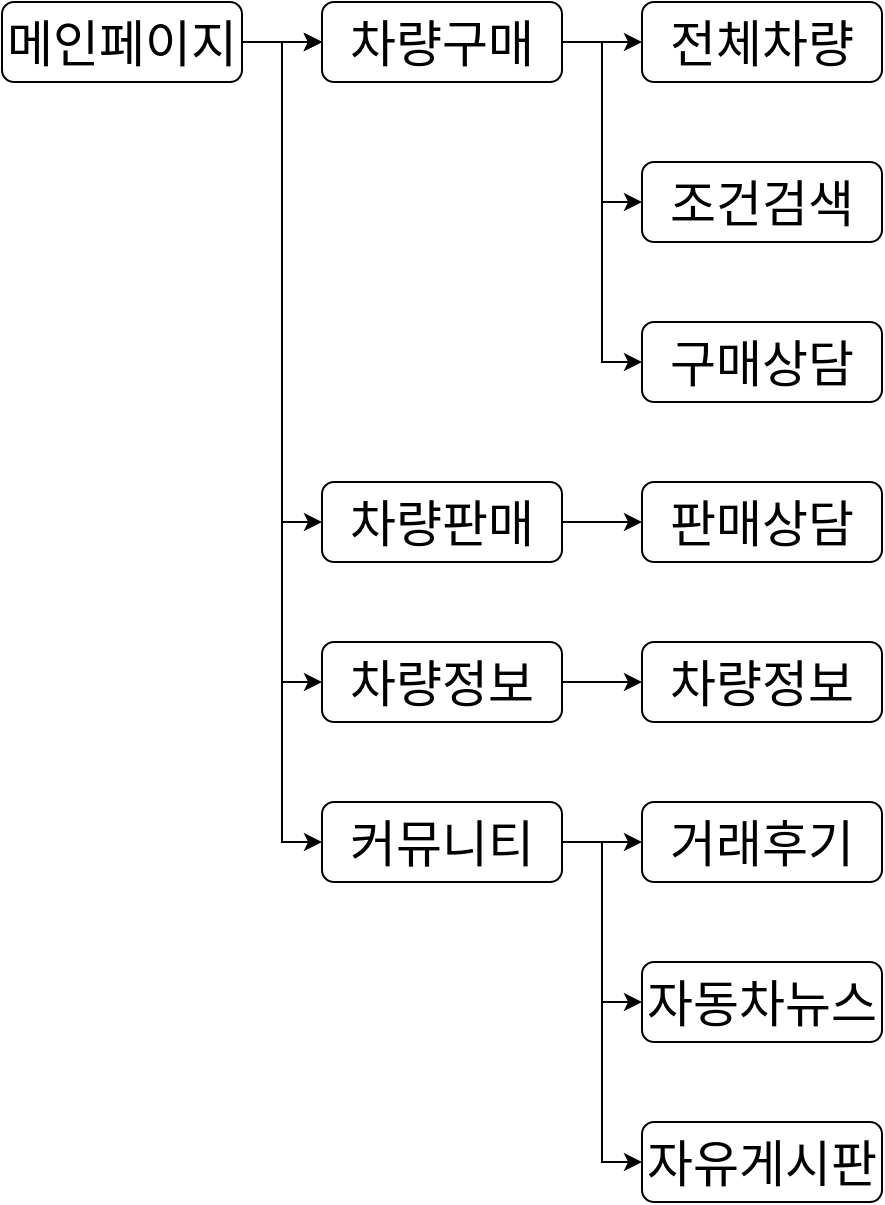 <mxfile version="13.9.9" type="github">
  <diagram id="C5RBs43oDa-KdzZeNtuy" name="Page-1">
    <mxGraphModel dx="1351" dy="890" grid="1" gridSize="10" guides="1" tooltips="1" connect="1" arrows="1" fold="1" page="1" pageScale="1" pageWidth="827" pageHeight="1169" math="0" shadow="0">
      <root>
        <mxCell id="WIyWlLk6GJQsqaUBKTNV-0" />
        <mxCell id="WIyWlLk6GJQsqaUBKTNV-1" parent="WIyWlLk6GJQsqaUBKTNV-0" />
        <mxCell id="IZl7UhEw422yJnceexRu-2" value="" style="edgeStyle=orthogonalEdgeStyle;rounded=0;orthogonalLoop=1;jettySize=auto;html=1;fontSize=25;" edge="1" parent="WIyWlLk6GJQsqaUBKTNV-1" source="WIyWlLk6GJQsqaUBKTNV-3" target="IZl7UhEw422yJnceexRu-1">
          <mxGeometry relative="1" as="geometry" />
        </mxCell>
        <mxCell id="IZl7UhEw422yJnceexRu-16" value="" style="edgeStyle=orthogonalEdgeStyle;rounded=0;orthogonalLoop=1;jettySize=auto;html=1;fontSize=25;" edge="1" parent="WIyWlLk6GJQsqaUBKTNV-1" source="WIyWlLk6GJQsqaUBKTNV-3" target="IZl7UhEw422yJnceexRu-1">
          <mxGeometry relative="1" as="geometry" />
        </mxCell>
        <mxCell id="IZl7UhEw422yJnceexRu-17" style="edgeStyle=orthogonalEdgeStyle;rounded=0;orthogonalLoop=1;jettySize=auto;html=1;entryX=0;entryY=0.5;entryDx=0;entryDy=0;fontSize=25;" edge="1" parent="WIyWlLk6GJQsqaUBKTNV-1" source="WIyWlLk6GJQsqaUBKTNV-3" target="IZl7UhEw422yJnceexRu-7">
          <mxGeometry relative="1" as="geometry" />
        </mxCell>
        <mxCell id="IZl7UhEw422yJnceexRu-18" value="" style="edgeStyle=orthogonalEdgeStyle;rounded=0;orthogonalLoop=1;jettySize=auto;html=1;fontSize=25;" edge="1" parent="WIyWlLk6GJQsqaUBKTNV-1" source="WIyWlLk6GJQsqaUBKTNV-3" target="IZl7UhEw422yJnceexRu-1">
          <mxGeometry relative="1" as="geometry" />
        </mxCell>
        <mxCell id="IZl7UhEw422yJnceexRu-19" style="edgeStyle=orthogonalEdgeStyle;rounded=0;orthogonalLoop=1;jettySize=auto;html=1;entryX=0;entryY=0.5;entryDx=0;entryDy=0;fontSize=25;" edge="1" parent="WIyWlLk6GJQsqaUBKTNV-1" source="WIyWlLk6GJQsqaUBKTNV-3" target="IZl7UhEw422yJnceexRu-9">
          <mxGeometry relative="1" as="geometry" />
        </mxCell>
        <mxCell id="IZl7UhEw422yJnceexRu-20" style="edgeStyle=orthogonalEdgeStyle;rounded=0;orthogonalLoop=1;jettySize=auto;html=1;entryX=0;entryY=0.5;entryDx=0;entryDy=0;fontSize=25;" edge="1" parent="WIyWlLk6GJQsqaUBKTNV-1" source="WIyWlLk6GJQsqaUBKTNV-3" target="IZl7UhEw422yJnceexRu-11">
          <mxGeometry relative="1" as="geometry" />
        </mxCell>
        <mxCell id="WIyWlLk6GJQsqaUBKTNV-3" value="메인페이지" style="rounded=1;whiteSpace=wrap;html=1;fontSize=25;glass=0;strokeWidth=1;shadow=0;" parent="WIyWlLk6GJQsqaUBKTNV-1" vertex="1">
          <mxGeometry x="140" y="80" width="120" height="40" as="geometry" />
        </mxCell>
        <mxCell id="IZl7UhEw422yJnceexRu-22" style="edgeStyle=orthogonalEdgeStyle;rounded=0;orthogonalLoop=1;jettySize=auto;html=1;entryX=0;entryY=0.5;entryDx=0;entryDy=0;fontSize=25;" edge="1" parent="WIyWlLk6GJQsqaUBKTNV-1" source="IZl7UhEw422yJnceexRu-1" target="IZl7UhEw422yJnceexRu-3">
          <mxGeometry relative="1" as="geometry" />
        </mxCell>
        <mxCell id="IZl7UhEw422yJnceexRu-23" style="edgeStyle=orthogonalEdgeStyle;rounded=0;orthogonalLoop=1;jettySize=auto;html=1;entryX=0;entryY=0.5;entryDx=0;entryDy=0;fontSize=25;" edge="1" parent="WIyWlLk6GJQsqaUBKTNV-1" source="IZl7UhEw422yJnceexRu-1" target="IZl7UhEw422yJnceexRu-5">
          <mxGeometry relative="1" as="geometry" />
        </mxCell>
        <mxCell id="IZl7UhEw422yJnceexRu-24" style="edgeStyle=orthogonalEdgeStyle;rounded=0;orthogonalLoop=1;jettySize=auto;html=1;entryX=0;entryY=0.5;entryDx=0;entryDy=0;fontSize=25;" edge="1" parent="WIyWlLk6GJQsqaUBKTNV-1" source="IZl7UhEw422yJnceexRu-1" target="IZl7UhEw422yJnceexRu-6">
          <mxGeometry relative="1" as="geometry" />
        </mxCell>
        <mxCell id="IZl7UhEw422yJnceexRu-1" value="차량구매" style="rounded=1;whiteSpace=wrap;html=1;fontSize=25;glass=0;strokeWidth=1;shadow=0;" vertex="1" parent="WIyWlLk6GJQsqaUBKTNV-1">
          <mxGeometry x="300" y="80" width="120" height="40" as="geometry" />
        </mxCell>
        <mxCell id="IZl7UhEw422yJnceexRu-3" value="전체차량" style="rounded=1;whiteSpace=wrap;html=1;fontSize=25;glass=0;strokeWidth=1;shadow=0;" vertex="1" parent="WIyWlLk6GJQsqaUBKTNV-1">
          <mxGeometry x="460" y="80" width="120" height="40" as="geometry" />
        </mxCell>
        <mxCell id="IZl7UhEw422yJnceexRu-5" value="조건검색" style="rounded=1;whiteSpace=wrap;html=1;fontSize=25;glass=0;strokeWidth=1;shadow=0;" vertex="1" parent="WIyWlLk6GJQsqaUBKTNV-1">
          <mxGeometry x="460" y="160" width="120" height="40" as="geometry" />
        </mxCell>
        <mxCell id="IZl7UhEw422yJnceexRu-6" value="구매상담" style="rounded=1;whiteSpace=wrap;html=1;fontSize=25;glass=0;strokeWidth=1;shadow=0;" vertex="1" parent="WIyWlLk6GJQsqaUBKTNV-1">
          <mxGeometry x="460" y="240" width="120" height="40" as="geometry" />
        </mxCell>
        <mxCell id="IZl7UhEw422yJnceexRu-25" style="edgeStyle=orthogonalEdgeStyle;rounded=0;orthogonalLoop=1;jettySize=auto;html=1;entryX=0;entryY=0.5;entryDx=0;entryDy=0;fontSize=25;" edge="1" parent="WIyWlLk6GJQsqaUBKTNV-1" source="IZl7UhEw422yJnceexRu-7" target="IZl7UhEw422yJnceexRu-8">
          <mxGeometry relative="1" as="geometry" />
        </mxCell>
        <mxCell id="IZl7UhEw422yJnceexRu-7" value="차량판매" style="rounded=1;whiteSpace=wrap;html=1;fontSize=25;glass=0;strokeWidth=1;shadow=0;" vertex="1" parent="WIyWlLk6GJQsqaUBKTNV-1">
          <mxGeometry x="300" y="320" width="120" height="40" as="geometry" />
        </mxCell>
        <mxCell id="IZl7UhEw422yJnceexRu-8" value="판매상담" style="rounded=1;whiteSpace=wrap;html=1;fontSize=25;glass=0;strokeWidth=1;shadow=0;" vertex="1" parent="WIyWlLk6GJQsqaUBKTNV-1">
          <mxGeometry x="460" y="320" width="120" height="40" as="geometry" />
        </mxCell>
        <mxCell id="IZl7UhEw422yJnceexRu-26" style="edgeStyle=orthogonalEdgeStyle;rounded=0;orthogonalLoop=1;jettySize=auto;html=1;entryX=0;entryY=0.5;entryDx=0;entryDy=0;fontSize=25;" edge="1" parent="WIyWlLk6GJQsqaUBKTNV-1" source="IZl7UhEw422yJnceexRu-9" target="IZl7UhEw422yJnceexRu-10">
          <mxGeometry relative="1" as="geometry" />
        </mxCell>
        <mxCell id="IZl7UhEw422yJnceexRu-9" value="차량정보" style="rounded=1;whiteSpace=wrap;html=1;fontSize=25;glass=0;strokeWidth=1;shadow=0;" vertex="1" parent="WIyWlLk6GJQsqaUBKTNV-1">
          <mxGeometry x="300" y="400" width="120" height="40" as="geometry" />
        </mxCell>
        <mxCell id="IZl7UhEw422yJnceexRu-10" value="차량정보" style="rounded=1;whiteSpace=wrap;html=1;fontSize=25;glass=0;strokeWidth=1;shadow=0;" vertex="1" parent="WIyWlLk6GJQsqaUBKTNV-1">
          <mxGeometry x="460" y="400" width="120" height="40" as="geometry" />
        </mxCell>
        <mxCell id="IZl7UhEw422yJnceexRu-27" style="edgeStyle=orthogonalEdgeStyle;rounded=0;orthogonalLoop=1;jettySize=auto;html=1;entryX=0;entryY=0.5;entryDx=0;entryDy=0;fontSize=25;" edge="1" parent="WIyWlLk6GJQsqaUBKTNV-1" source="IZl7UhEw422yJnceexRu-11" target="IZl7UhEw422yJnceexRu-12">
          <mxGeometry relative="1" as="geometry" />
        </mxCell>
        <mxCell id="IZl7UhEw422yJnceexRu-28" style="edgeStyle=orthogonalEdgeStyle;rounded=0;orthogonalLoop=1;jettySize=auto;html=1;entryX=0;entryY=0.5;entryDx=0;entryDy=0;fontSize=25;" edge="1" parent="WIyWlLk6GJQsqaUBKTNV-1" source="IZl7UhEw422yJnceexRu-11" target="IZl7UhEw422yJnceexRu-13">
          <mxGeometry relative="1" as="geometry" />
        </mxCell>
        <mxCell id="IZl7UhEw422yJnceexRu-29" style="edgeStyle=orthogonalEdgeStyle;rounded=0;orthogonalLoop=1;jettySize=auto;html=1;entryX=0;entryY=0.5;entryDx=0;entryDy=0;fontSize=25;" edge="1" parent="WIyWlLk6GJQsqaUBKTNV-1" source="IZl7UhEw422yJnceexRu-11" target="IZl7UhEw422yJnceexRu-14">
          <mxGeometry relative="1" as="geometry" />
        </mxCell>
        <mxCell id="IZl7UhEw422yJnceexRu-11" value="커뮤니티" style="rounded=1;whiteSpace=wrap;html=1;fontSize=25;glass=0;strokeWidth=1;shadow=0;" vertex="1" parent="WIyWlLk6GJQsqaUBKTNV-1">
          <mxGeometry x="300" y="480" width="120" height="40" as="geometry" />
        </mxCell>
        <mxCell id="IZl7UhEw422yJnceexRu-12" value="거래후기" style="rounded=1;whiteSpace=wrap;html=1;fontSize=25;glass=0;strokeWidth=1;shadow=0;" vertex="1" parent="WIyWlLk6GJQsqaUBKTNV-1">
          <mxGeometry x="460" y="480" width="120" height="40" as="geometry" />
        </mxCell>
        <mxCell id="IZl7UhEw422yJnceexRu-13" value="자동차뉴스" style="rounded=1;whiteSpace=wrap;html=1;fontSize=25;glass=0;strokeWidth=1;shadow=0;" vertex="1" parent="WIyWlLk6GJQsqaUBKTNV-1">
          <mxGeometry x="460" y="560" width="120" height="40" as="geometry" />
        </mxCell>
        <mxCell id="IZl7UhEw422yJnceexRu-14" value="자유게시판" style="rounded=1;whiteSpace=wrap;html=1;fontSize=25;glass=0;strokeWidth=1;shadow=0;" vertex="1" parent="WIyWlLk6GJQsqaUBKTNV-1">
          <mxGeometry x="460" y="640" width="120" height="40" as="geometry" />
        </mxCell>
      </root>
    </mxGraphModel>
  </diagram>
</mxfile>
